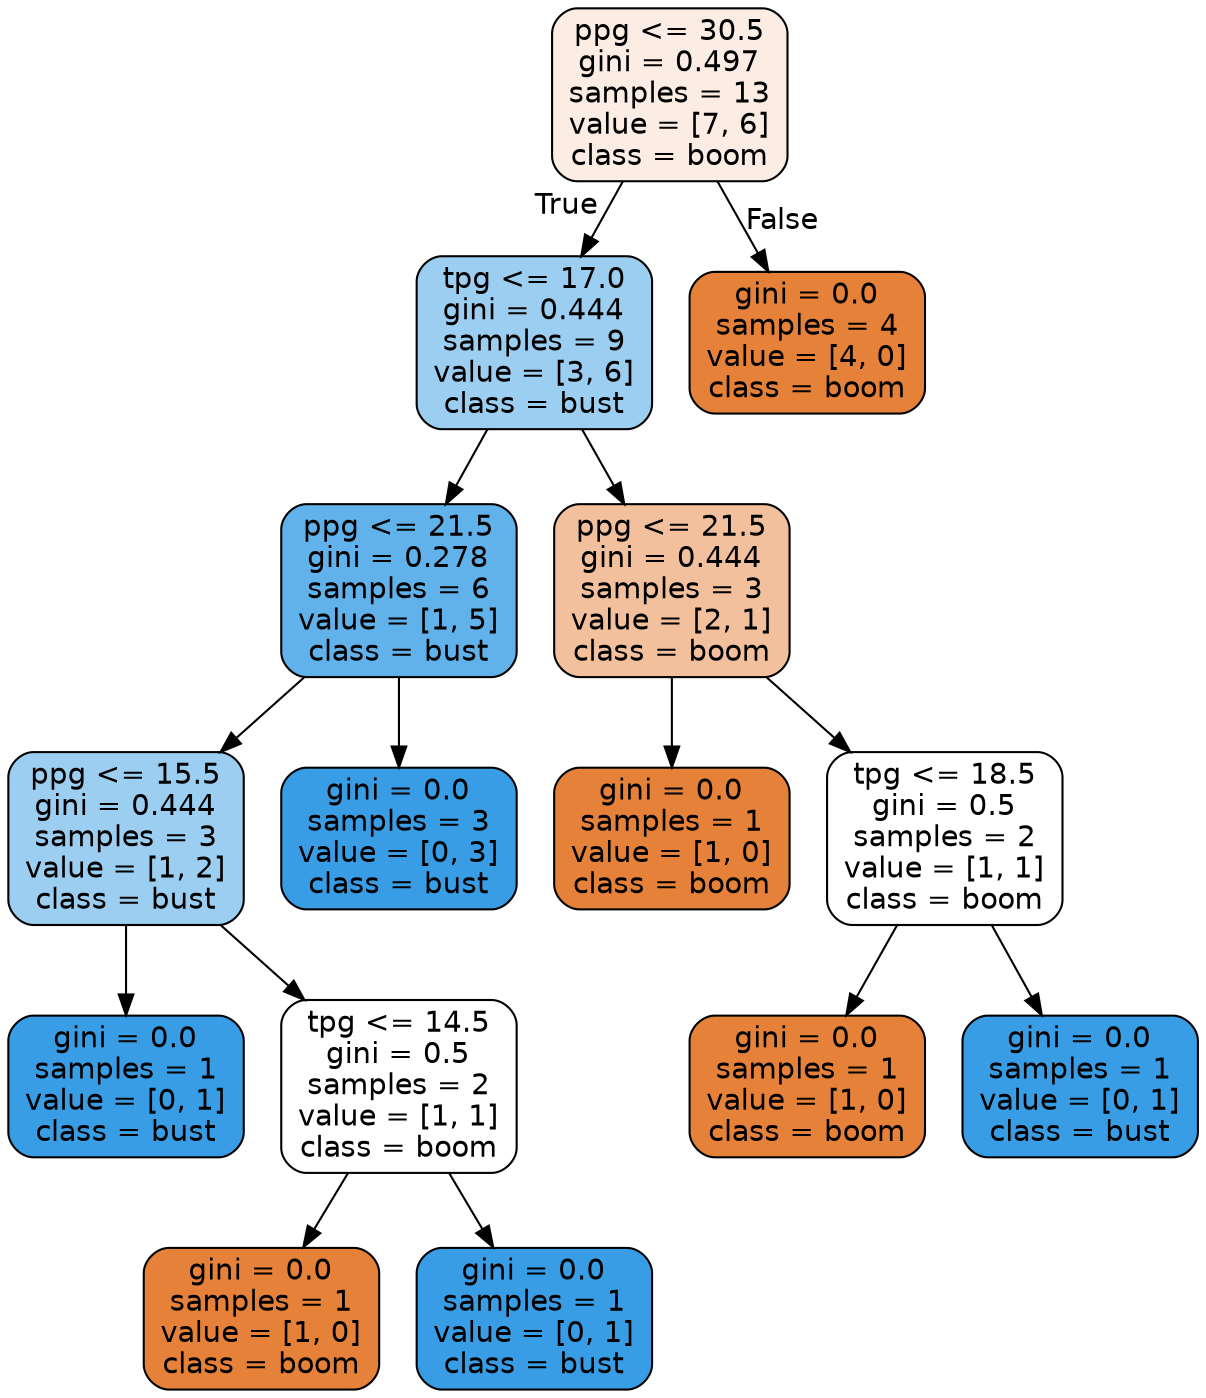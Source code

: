 digraph Tree {
node [shape=box, style="filled, rounded", color="black", fontname=helvetica] ;
edge [fontname=helvetica] ;
0 [label="ppg <= 30.5\ngini = 0.497\nsamples = 13\nvalue = [7, 6]\nclass = boom", fillcolor="#fbede3"] ;
1 [label="tpg <= 17.0\ngini = 0.444\nsamples = 9\nvalue = [3, 6]\nclass = bust", fillcolor="#9ccef2"] ;
0 -> 1 [labeldistance=2.5, labelangle=45, headlabel="True"] ;
2 [label="ppg <= 21.5\ngini = 0.278\nsamples = 6\nvalue = [1, 5]\nclass = bust", fillcolor="#61b1ea"] ;
1 -> 2 ;
3 [label="ppg <= 15.5\ngini = 0.444\nsamples = 3\nvalue = [1, 2]\nclass = bust", fillcolor="#9ccef2"] ;
2 -> 3 ;
4 [label="gini = 0.0\nsamples = 1\nvalue = [0, 1]\nclass = bust", fillcolor="#399de5"] ;
3 -> 4 ;
5 [label="tpg <= 14.5\ngini = 0.5\nsamples = 2\nvalue = [1, 1]\nclass = boom", fillcolor="#ffffff"] ;
3 -> 5 ;
6 [label="gini = 0.0\nsamples = 1\nvalue = [1, 0]\nclass = boom", fillcolor="#e58139"] ;
5 -> 6 ;
7 [label="gini = 0.0\nsamples = 1\nvalue = [0, 1]\nclass = bust", fillcolor="#399de5"] ;
5 -> 7 ;
8 [label="gini = 0.0\nsamples = 3\nvalue = [0, 3]\nclass = bust", fillcolor="#399de5"] ;
2 -> 8 ;
9 [label="ppg <= 21.5\ngini = 0.444\nsamples = 3\nvalue = [2, 1]\nclass = boom", fillcolor="#f2c09c"] ;
1 -> 9 ;
10 [label="gini = 0.0\nsamples = 1\nvalue = [1, 0]\nclass = boom", fillcolor="#e58139"] ;
9 -> 10 ;
11 [label="tpg <= 18.5\ngini = 0.5\nsamples = 2\nvalue = [1, 1]\nclass = boom", fillcolor="#ffffff"] ;
9 -> 11 ;
12 [label="gini = 0.0\nsamples = 1\nvalue = [1, 0]\nclass = boom", fillcolor="#e58139"] ;
11 -> 12 ;
13 [label="gini = 0.0\nsamples = 1\nvalue = [0, 1]\nclass = bust", fillcolor="#399de5"] ;
11 -> 13 ;
14 [label="gini = 0.0\nsamples = 4\nvalue = [4, 0]\nclass = boom", fillcolor="#e58139"] ;
0 -> 14 [labeldistance=2.5, labelangle=-45, headlabel="False"] ;
}